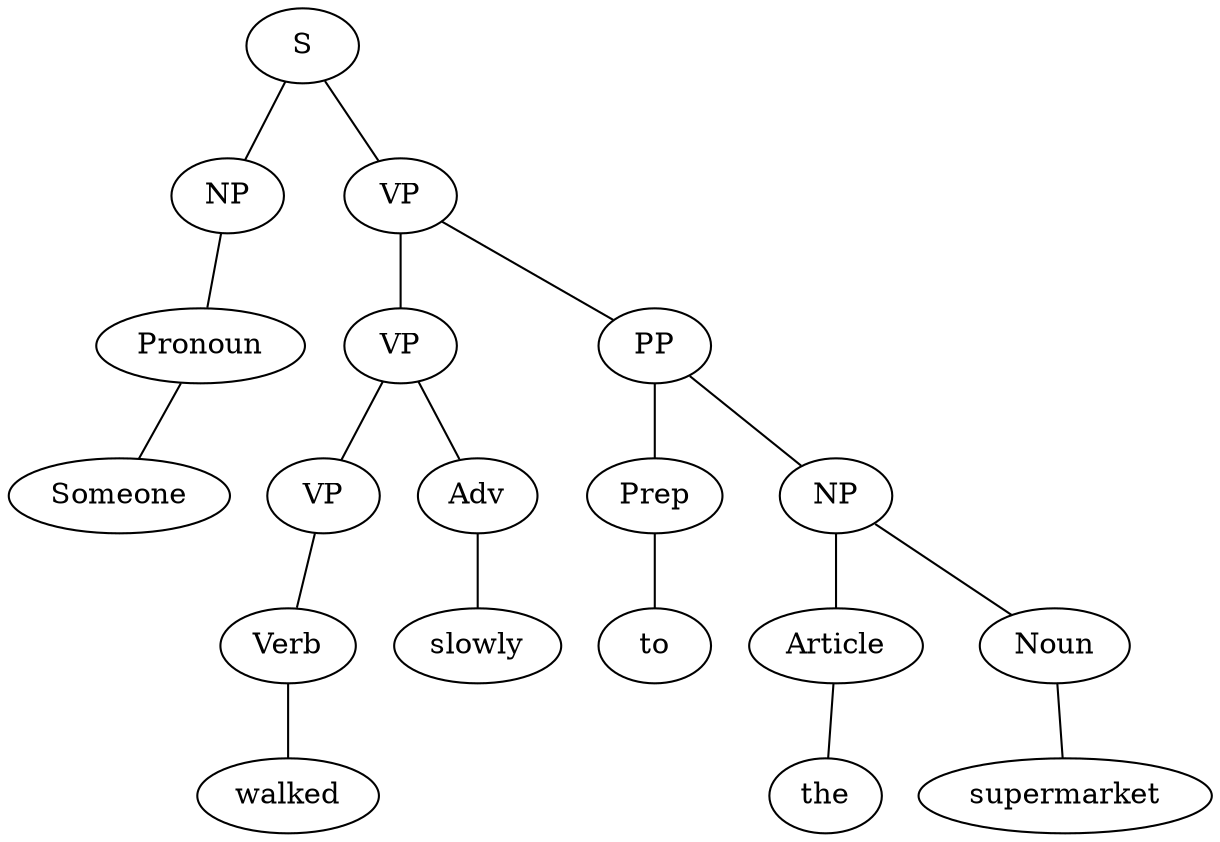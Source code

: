 graph "" {
        // node [fontsize=10,width=".2", height=".2", margin=0];
        // graph[fontsize=12];

        1 [label="S"] ;
        2 [label="NP"] ;
        3 [label="VP"] ;
        4 [label="VP"] ;
        5 [label="VP"] ;
        6 [label="PP"] ;
        7 [label="Prep"] ;
        8 [label="Pronoun"] ;
        9 [label="Verb"] ;
        10 [label="Adv"] ;
        11 [label="NP"] ;
        12 [label="Article"] ;
        13 [label="Noun"] ;
        14 [label="Someone"] ;
        15 [label="walked"] ;
        16 [label="slowly"] ;
        17 [label="to"] ;
        18 [label="the"] ;
        19 [label="supermarket"] ;
        
        1 ;
        1 -- 2 ;
        2 -- 8 ;
        
        1 -- 3 ;
        3 -- 4 ;
        4 -- 5 ;
        5 -- 9 ;

        4 -- 10 ;

        3 -- 6 ;
        6 -- 7 ;

        6 -- 11 ;
        11 -- 12 ;
        11 -- 13 ;

        8 -- 14 ;
        9 -- 15 ;
        10 -- 16 ;
        7 -- 17 ;
        12 -- 18 ;
        13 -- 19 ;
}

graph "" {

        S:0 -- NP:1 ;
        NP -- Pronoun ;
        Pronoun -- Someone ;

        S -- VP ;
        VP -- Verb ;
        Verb -- walked ;

        VP -- Vmod ;
        Vmod -- Adv ;
        Adv -- slowly ;

        Vmod -- Vmod2 ;
        Vmod2 -- Adv2 ;
        Adv2 -- PP ;
        PP -- Prep ;
        Prep -- to ;

        PP -- NP2 ;
        NP2 -- Article ;
        Article -- the ;
        NP2 -- NP3 ;
        NP3 -- Noun ;
        Noun -- supermarket ;

        Vmod2 [label="Vmod"] ;
        Adv2 [label="Adv"] ;
        NP2 [label="NP"] ;
        NP3 [label="NP"] ;

}

graph "" {
        S -- NP ;
        NP -- Pronoun ;
        Pronoun -- Someone ;

        S -- VP ;
        VP -- Verb ;
        Verb -- walked ;

        VP -- Adv ;
        Adv -- Adv2 ;
        Adv2 -- slowly ;

        Adv -- Adv3 ;
        Adv3 -- PP ;
        PP -- Prep ;
        Prep -- to ;

        PP -- NP2 ;
        NP2 -- Article ;
        Article -- the ;
        
        NP2 -- NP3 ;
        NP3 -- Noun ;
        Noun -- supermarket ;

        Adv2 [label="Adv"] ;
        Adv3 [label="Adv"] ;
        NP2 [label="NP"] ;
        NP3 [label="NP"] ;

}
